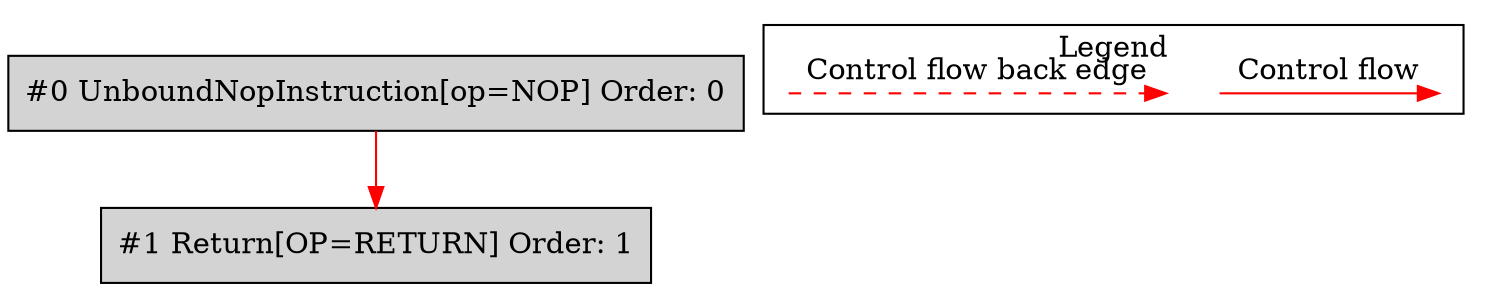 digraph {
 ordering="in";
 node0[label="#0 UnboundNopInstruction[op=NOP] Order: 0", shape=box, fillcolor=lightgrey, style=filled];
 node1[label="#1 Return[OP=RETURN] Order: 1", shape=box, fillcolor=lightgrey, style=filled];
 node0 -> node1[color=red];
 subgraph cluster_000 {
  label = "Legend";
  node [shape=point]
  {
   rank=same;
   c0 [style = invis];
   c1 [style = invis];
   c2 [style = invis];
   c3 [style = invis];
  }
  c0 -> c1 [label="Control flow", style=solid, color=red]
  c2 -> c3 [label="Control flow back edge", style=dashed, color=red]
 }

}
